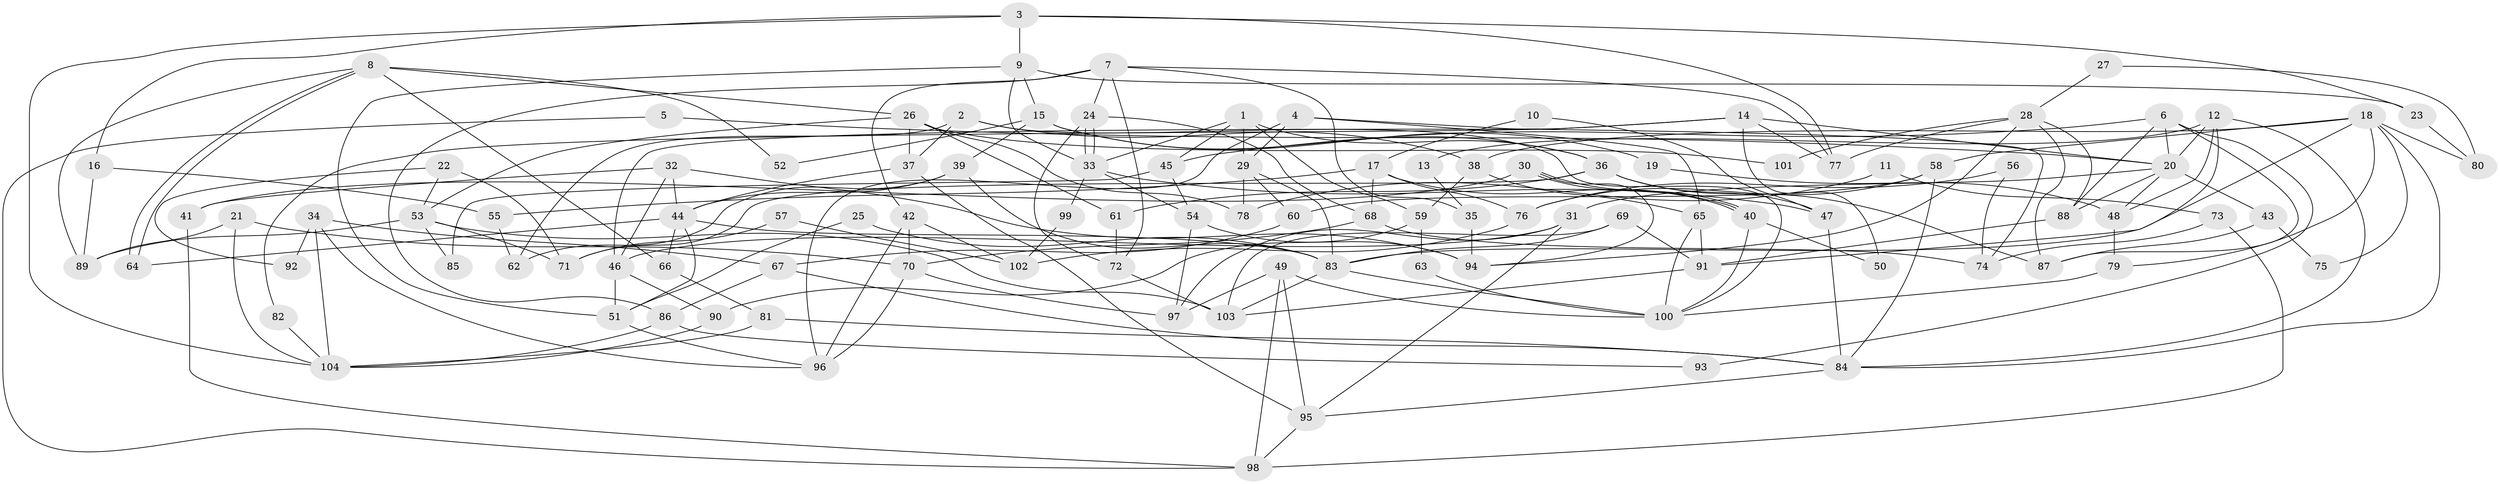 // coarse degree distribution, {5: 0.14492753623188406, 6: 0.11594202898550725, 7: 0.08695652173913043, 4: 0.11594202898550725, 2: 0.2028985507246377, 8: 0.10144927536231885, 3: 0.15942028985507245, 10: 0.028985507246376812, 9: 0.043478260869565216}
// Generated by graph-tools (version 1.1) at 2025/23/03/03/25 07:23:59]
// undirected, 104 vertices, 208 edges
graph export_dot {
graph [start="1"]
  node [color=gray90,style=filled];
  1;
  2;
  3;
  4;
  5;
  6;
  7;
  8;
  9;
  10;
  11;
  12;
  13;
  14;
  15;
  16;
  17;
  18;
  19;
  20;
  21;
  22;
  23;
  24;
  25;
  26;
  27;
  28;
  29;
  30;
  31;
  32;
  33;
  34;
  35;
  36;
  37;
  38;
  39;
  40;
  41;
  42;
  43;
  44;
  45;
  46;
  47;
  48;
  49;
  50;
  51;
  52;
  53;
  54;
  55;
  56;
  57;
  58;
  59;
  60;
  61;
  62;
  63;
  64;
  65;
  66;
  67;
  68;
  69;
  70;
  71;
  72;
  73;
  74;
  75;
  76;
  77;
  78;
  79;
  80;
  81;
  82;
  83;
  84;
  85;
  86;
  87;
  88;
  89;
  90;
  91;
  92;
  93;
  94;
  95;
  96;
  97;
  98;
  99;
  100;
  101;
  102;
  103;
  104;
  1 -- 33;
  1 -- 45;
  1 -- 29;
  1 -- 36;
  1 -- 59;
  2 -- 100;
  2 -- 37;
  2 -- 38;
  2 -- 62;
  3 -- 77;
  3 -- 9;
  3 -- 16;
  3 -- 23;
  3 -- 104;
  4 -- 29;
  4 -- 96;
  4 -- 65;
  4 -- 74;
  5 -- 98;
  5 -- 20;
  6 -- 20;
  6 -- 88;
  6 -- 45;
  6 -- 87;
  6 -- 93;
  7 -- 77;
  7 -- 72;
  7 -- 24;
  7 -- 35;
  7 -- 42;
  7 -- 86;
  8 -- 26;
  8 -- 64;
  8 -- 64;
  8 -- 52;
  8 -- 66;
  8 -- 89;
  9 -- 33;
  9 -- 15;
  9 -- 23;
  9 -- 51;
  10 -- 17;
  10 -- 47;
  11 -- 73;
  11 -- 78;
  12 -- 20;
  12 -- 84;
  12 -- 13;
  12 -- 48;
  12 -- 91;
  13 -- 35;
  14 -- 46;
  14 -- 20;
  14 -- 50;
  14 -- 77;
  14 -- 82;
  15 -- 36;
  15 -- 39;
  15 -- 19;
  15 -- 52;
  16 -- 55;
  16 -- 89;
  17 -- 40;
  17 -- 68;
  17 -- 55;
  17 -- 76;
  18 -- 84;
  18 -- 38;
  18 -- 58;
  18 -- 75;
  18 -- 79;
  18 -- 80;
  18 -- 83;
  19 -- 48;
  20 -- 48;
  20 -- 31;
  20 -- 43;
  20 -- 88;
  21 -- 89;
  21 -- 104;
  21 -- 70;
  22 -- 53;
  22 -- 71;
  22 -- 92;
  23 -- 80;
  24 -- 33;
  24 -- 33;
  24 -- 68;
  24 -- 72;
  25 -- 83;
  25 -- 51;
  26 -- 53;
  26 -- 61;
  26 -- 37;
  26 -- 78;
  26 -- 101;
  27 -- 28;
  27 -- 80;
  28 -- 94;
  28 -- 87;
  28 -- 77;
  28 -- 88;
  28 -- 101;
  29 -- 83;
  29 -- 60;
  29 -- 78;
  30 -- 40;
  30 -- 40;
  30 -- 41;
  30 -- 94;
  31 -- 46;
  31 -- 97;
  31 -- 95;
  32 -- 44;
  32 -- 46;
  32 -- 41;
  32 -- 94;
  33 -- 54;
  33 -- 47;
  33 -- 99;
  34 -- 67;
  34 -- 96;
  34 -- 92;
  34 -- 104;
  35 -- 94;
  36 -- 47;
  36 -- 61;
  36 -- 71;
  36 -- 87;
  37 -- 95;
  37 -- 44;
  38 -- 65;
  38 -- 59;
  39 -- 83;
  39 -- 44;
  39 -- 62;
  40 -- 100;
  40 -- 50;
  41 -- 98;
  42 -- 96;
  42 -- 70;
  42 -- 102;
  43 -- 87;
  43 -- 75;
  44 -- 83;
  44 -- 51;
  44 -- 64;
  44 -- 66;
  45 -- 54;
  45 -- 85;
  46 -- 51;
  46 -- 90;
  47 -- 84;
  48 -- 79;
  49 -- 95;
  49 -- 100;
  49 -- 97;
  49 -- 98;
  51 -- 96;
  53 -- 103;
  53 -- 89;
  53 -- 71;
  53 -- 85;
  54 -- 94;
  54 -- 97;
  55 -- 62;
  56 -- 76;
  56 -- 74;
  57 -- 102;
  57 -- 71;
  58 -- 60;
  58 -- 76;
  58 -- 84;
  59 -- 63;
  59 -- 90;
  60 -- 67;
  61 -- 72;
  63 -- 100;
  65 -- 91;
  65 -- 100;
  66 -- 81;
  67 -- 86;
  67 -- 84;
  68 -- 70;
  68 -- 74;
  69 -- 91;
  69 -- 103;
  69 -- 83;
  70 -- 96;
  70 -- 97;
  72 -- 103;
  73 -- 98;
  73 -- 74;
  76 -- 102;
  79 -- 100;
  81 -- 104;
  81 -- 84;
  82 -- 104;
  83 -- 100;
  83 -- 103;
  84 -- 95;
  86 -- 104;
  86 -- 93;
  88 -- 91;
  90 -- 104;
  91 -- 103;
  95 -- 98;
  99 -- 102;
}
